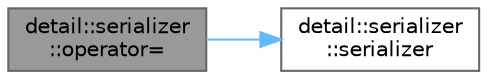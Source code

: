 digraph "detail::serializer::operator="
{
 // LATEX_PDF_SIZE
  bgcolor="transparent";
  edge [fontname=Helvetica,fontsize=10,labelfontname=Helvetica,labelfontsize=10];
  node [fontname=Helvetica,fontsize=10,shape=box,height=0.2,width=0.4];
  rankdir="LR";
  Node1 [id="Node000001",label="detail::serializer\l::operator=",height=0.2,width=0.4,color="gray40", fillcolor="grey60", style="filled", fontcolor="black",tooltip=" "];
  Node1 -> Node2 [id="edge1_Node000001_Node000002",color="steelblue1",style="solid",tooltip=" "];
  Node2 [id="Node000002",label="detail::serializer\l::serializer",height=0.2,width=0.4,color="grey40", fillcolor="white", style="filled",URL="$classdetail_1_1serializer.html#a3d025f3aa1e8661554858b8aaab08c3b",tooltip=" "];
}
